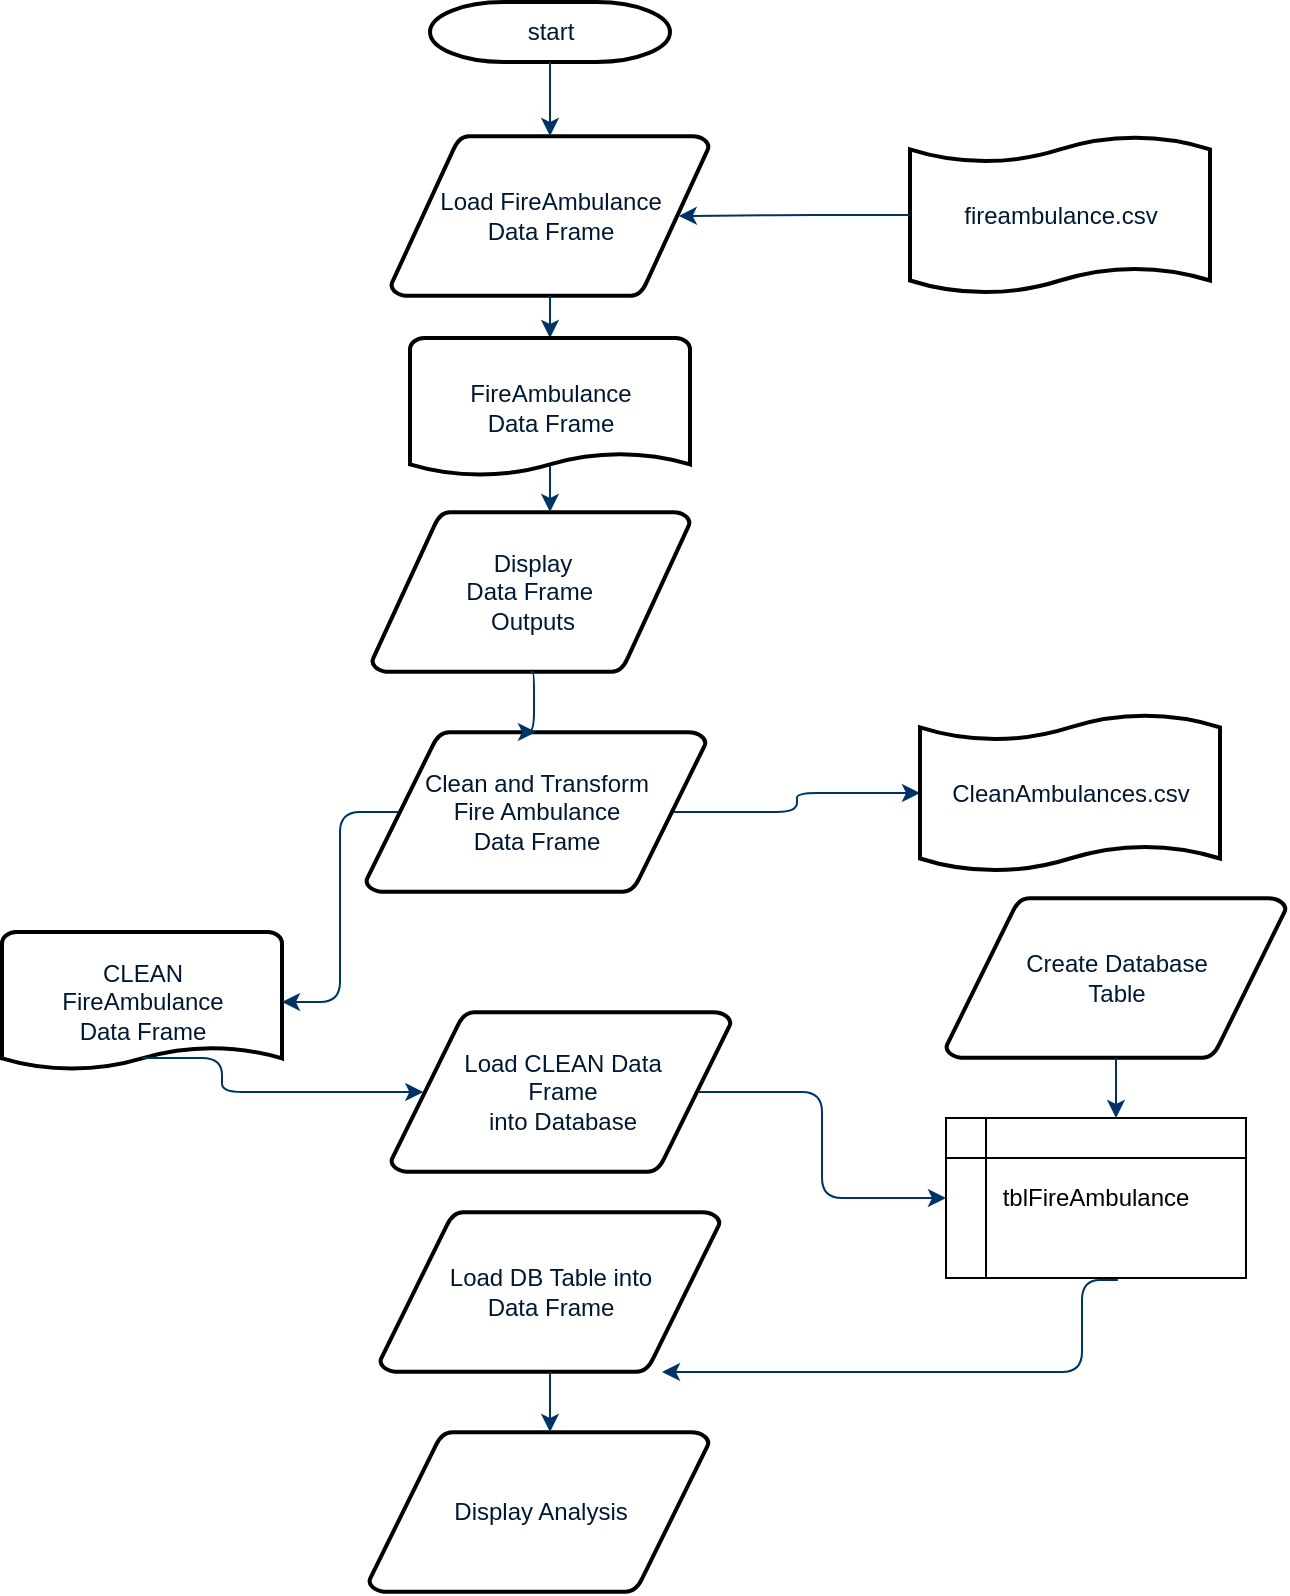 <mxfile pages="1" version="11.2.8" type="github"><diagram id="6a731a19-8d31-9384-78a2-239565b7b9f0" name="Page-1"><mxGraphModel dx="1128" dy="635" grid="1" gridSize="10" guides="1" tooltips="1" connect="1" arrows="1" fold="1" page="1" pageScale="1" pageWidth="1169" pageHeight="827" background="#ffffff" math="0" shadow="0"><root><mxCell id="0"/><mxCell id="1" parent="0"/><mxCell id="2" value="start" style="shape=mxgraph.flowchart.terminator;fillColor=#FFFFFF;strokeColor=#000000;strokeWidth=2;gradientColor=none;gradientDirection=north;fontColor=#001933;fontStyle=0;html=1;" parent="1" vertex="1"><mxGeometry x="274" y="19" width="120" height="30" as="geometry"/></mxCell><mxCell id="4" value="Display&lt;br&gt;Data Frame&amp;nbsp;&lt;br&gt;Outputs" style="shape=mxgraph.flowchart.data;fillColor=#FFFFFF;strokeColor=#000000;strokeWidth=2;gradientColor=none;gradientDirection=north;fontColor=#001933;fontStyle=0;html=1;" parent="1" vertex="1"><mxGeometry x="245" y="274" width="159" height="80" as="geometry"/></mxCell><mxCell id="5" value="Load FireAmbulance&lt;br&gt;Data Frame" style="shape=mxgraph.flowchart.data;fillColor=#FFFFFF;strokeColor=#000000;strokeWidth=2;gradientColor=none;gradientDirection=north;fontColor=#001933;fontStyle=0;html=1;" parent="1" vertex="1"><mxGeometry x="254.5" y="86" width="159" height="80" as="geometry"/></mxCell><mxCell id="7" style="fontColor=#001933;fontStyle=1;strokeColor=#003366;strokeWidth=1;html=1;entryX=0.5;entryY=0;entryDx=0;entryDy=0;entryPerimeter=0;" parent="1" source="2" target="5" edge="1"><mxGeometry relative="1" as="geometry"><mxPoint x="320" y="-26" as="targetPoint"/></mxGeometry></mxCell><mxCell id="9" style="fontColor=#001933;fontStyle=1;strokeColor=#003366;strokeWidth=1;html=1;entryX=0.5;entryY=0;entryDx=0;entryDy=0;entryPerimeter=0;" parent="1" source="5" target="15" edge="1"><mxGeometry relative="1" as="geometry"><mxPoint x="430" y="244" as="targetPoint"/></mxGeometry></mxCell><mxCell id="12" value="" style="edgeStyle=elbowEdgeStyle;elbow=horizontal;fontColor=#001933;fontStyle=1;strokeColor=#003366;strokeWidth=1;html=1;exitX=0.5;exitY=0.9;exitDx=0;exitDy=0;exitPerimeter=0;" parent="1" source="15" target="4" edge="1"><mxGeometry x="-4" y="-207" width="100" height="100" as="geometry"><mxPoint x="316" y="240" as="sourcePoint"/><mxPoint x="96" y="-207" as="targetPoint"/></mxGeometry></mxCell><mxCell id="13" value="Clean and Transform &lt;br&gt;Fire Ambulance&lt;br&gt;Data Frame" style="shape=mxgraph.flowchart.data;fillColor=#FFFFFF;strokeColor=#000000;strokeWidth=2;gradientColor=none;gradientDirection=north;fontColor=#001933;fontStyle=0;html=1;" parent="1" vertex="1"><mxGeometry x="242" y="384" width="170" height="80" as="geometry"/></mxCell><mxCell id="15" value="FireAmbulance &lt;br&gt;Data Frame" style="shape=mxgraph.flowchart.document;fillColor=#FFFFFF;strokeColor=#000000;strokeWidth=2;gradientColor=none;gradientDirection=north;fontColor=#001933;fontStyle=0;html=1;" parent="1" vertex="1"><mxGeometry x="264" y="187" width="140" height="70" as="geometry"/></mxCell><mxCell id="19" value="" style="edgeStyle=elbowEdgeStyle;elbow=horizontal;exitX=0.905;exitY=0.5;exitPerimeter=0;fontColor=#001933;fontStyle=1;strokeColor=#003366;strokeWidth=1;html=1;entryX=0;entryY=0.5;entryDx=0;entryDy=0;entryPerimeter=0;" parent="1" source="13" target="1CAp93Q4vnLcCinjrz1n-58" edge="1"><mxGeometry x="-5" y="-256" width="100" height="100" as="geometry"><mxPoint x="-5" y="-156" as="sourcePoint"/><mxPoint x="489" y="438" as="targetPoint"/></mxGeometry></mxCell><mxCell id="51" value="fireambulance.csv" style="shape=mxgraph.flowchart.paper_tape;fillColor=#FFFFFF;strokeColor=#000000;strokeWidth=2;gradientColor=none;gradientDirection=north;fontColor=#001933;fontStyle=0;html=1;" parent="1" vertex="1"><mxGeometry x="514" y="85" width="150" height="81" as="geometry"/></mxCell><mxCell id="52" value="" style="edgeStyle=elbowEdgeStyle;elbow=horizontal;exitX=0;exitY=0.5;exitPerimeter=0;entryX=0.905;entryY=0.5;entryPerimeter=0;fontColor=#001933;fontStyle=1;strokeColor=#003366;strokeWidth=1;html=1;exitDx=0;exitDy=0;" parent="1" source="51" target="5" edge="1"><mxGeometry x="14" y="-164" width="100" height="100" as="geometry"><mxPoint x="14" y="-64" as="sourcePoint"/><mxPoint x="114" y="-164" as="targetPoint"/><Array as="points"/></mxGeometry></mxCell><mxCell id="1CAp93Q4vnLcCinjrz1n-58" value="CleanAmbulances.csv" style="shape=mxgraph.flowchart.paper_tape;fillColor=#FFFFFF;strokeColor=#000000;strokeWidth=2;gradientColor=none;gradientDirection=north;fontColor=#001933;fontStyle=0;html=1;" vertex="1" parent="1"><mxGeometry x="519" y="374" width="150" height="81" as="geometry"/></mxCell><mxCell id="1CAp93Q4vnLcCinjrz1n-59" value="Create Database&lt;br&gt;Table" style="shape=mxgraph.flowchart.data;fillColor=#FFFFFF;strokeColor=#000000;strokeWidth=2;gradientColor=none;gradientDirection=north;fontColor=#001933;fontStyle=0;html=1;" vertex="1" parent="1"><mxGeometry x="532" y="467" width="170" height="80" as="geometry"/></mxCell><mxCell id="1CAp93Q4vnLcCinjrz1n-61" value="tblFireAmbulance" style="shape=internalStorage;whiteSpace=wrap;html=1;backgroundOutline=1;" vertex="1" parent="1"><mxGeometry x="532" y="577" width="150" height="80" as="geometry"/></mxCell><mxCell id="1CAp93Q4vnLcCinjrz1n-62" value="" style="edgeStyle=elbowEdgeStyle;elbow=horizontal;fontColor=#001933;fontStyle=1;strokeColor=#003366;strokeWidth=1;html=1;exitX=0.5;exitY=1;exitDx=0;exitDy=0;exitPerimeter=0;" edge="1" parent="1" source="1CAp93Q4vnLcCinjrz1n-59" target="1CAp93Q4vnLcCinjrz1n-61"><mxGeometry x="2" y="-153" width="100" height="100" as="geometry"><mxPoint x="386" y="527" as="sourcePoint"/><mxPoint x="526" y="518" as="targetPoint"/></mxGeometry></mxCell><mxCell id="1CAp93Q4vnLcCinjrz1n-63" value="" style="edgeStyle=elbowEdgeStyle;elbow=horizontal;fontColor=#001933;fontStyle=1;strokeColor=#003366;strokeWidth=1;html=1;exitX=0.573;exitY=1.013;exitDx=0;exitDy=0;exitPerimeter=0;" edge="1" parent="1" source="1CAp93Q4vnLcCinjrz1n-61"><mxGeometry x="17" y="-96" width="100" height="100" as="geometry"><mxPoint x="405" y="734" as="sourcePoint"/><mxPoint x="390" y="704" as="targetPoint"/><Array as="points"><mxPoint x="600" y="684"/></Array></mxGeometry></mxCell><mxCell id="1CAp93Q4vnLcCinjrz1n-64" value="Load DB Table into&lt;br&gt;Data Frame" style="shape=mxgraph.flowchart.data;fillColor=#FFFFFF;strokeColor=#000000;strokeWidth=2;gradientColor=none;gradientDirection=north;fontColor=#001933;fontStyle=0;html=1;" vertex="1" parent="1"><mxGeometry x="249" y="624" width="170" height="80" as="geometry"/></mxCell><mxCell id="1CAp93Q4vnLcCinjrz1n-65" value="CLEAN &lt;br&gt;FireAmbulance &lt;br&gt;Data Frame" style="shape=mxgraph.flowchart.document;fillColor=#FFFFFF;strokeColor=#000000;strokeWidth=2;gradientColor=none;gradientDirection=north;fontColor=#001933;fontStyle=0;html=1;" vertex="1" parent="1"><mxGeometry x="60" y="484" width="140" height="70" as="geometry"/></mxCell><mxCell id="1CAp93Q4vnLcCinjrz1n-66" value="Load CLEAN Data &lt;br&gt;Frame&lt;br&gt;into Database" style="shape=mxgraph.flowchart.data;fillColor=#FFFFFF;strokeColor=#000000;strokeWidth=2;gradientColor=none;gradientDirection=north;fontColor=#001933;fontStyle=0;html=1;" vertex="1" parent="1"><mxGeometry x="254.5" y="524" width="170" height="80" as="geometry"/></mxCell><mxCell id="1CAp93Q4vnLcCinjrz1n-67" value="" style="edgeStyle=elbowEdgeStyle;elbow=horizontal;fontColor=#001933;fontStyle=1;strokeColor=#003366;strokeWidth=1;html=1;exitX=0.905;exitY=0.5;exitDx=0;exitDy=0;exitPerimeter=0;" edge="1" parent="1" source="1CAp93Q4vnLcCinjrz1n-66" target="1CAp93Q4vnLcCinjrz1n-61"><mxGeometry x="12" y="-193" width="100" height="100" as="geometry"><mxPoint x="627" y="507" as="sourcePoint"/><mxPoint x="627" y="587" as="targetPoint"/></mxGeometry></mxCell><mxCell id="1CAp93Q4vnLcCinjrz1n-68" value="Display Analysis" style="shape=mxgraph.flowchart.data;fillColor=#FFFFFF;strokeColor=#000000;strokeWidth=2;gradientColor=none;gradientDirection=north;fontColor=#001933;fontStyle=0;html=1;" vertex="1" parent="1"><mxGeometry x="243.5" y="734" width="170" height="80" as="geometry"/></mxCell><mxCell id="1CAp93Q4vnLcCinjrz1n-70" value="" style="edgeStyle=elbowEdgeStyle;elbow=horizontal;fontColor=#001933;fontStyle=1;strokeColor=#003366;strokeWidth=1;html=1;exitX=0.5;exitY=1;exitDx=0;exitDy=0;exitPerimeter=0;" edge="1" parent="1" source="1CAp93Q4vnLcCinjrz1n-64" target="1CAp93Q4vnLcCinjrz1n-68"><mxGeometry x="10" y="-386" width="100" height="100" as="geometry"><mxPoint x="420" y="587.6" as="sourcePoint"/><mxPoint x="318" y="794" as="targetPoint"/></mxGeometry></mxCell><mxCell id="1CAp93Q4vnLcCinjrz1n-73" value="" style="edgeStyle=elbowEdgeStyle;elbow=horizontal;fontColor=#001933;fontStyle=1;strokeColor=#003366;strokeWidth=1;html=1;exitX=0.095;exitY=0.5;exitDx=0;exitDy=0;exitPerimeter=0;entryX=1;entryY=0.5;entryDx=0;entryDy=0;entryPerimeter=0;" edge="1" parent="1" source="13" target="1CAp93Q4vnLcCinjrz1n-65"><mxGeometry x="6" y="-153" width="100" height="100" as="geometry"><mxPoint x="343.667" y="304.667" as="sourcePoint"/><mxPoint x="120" y="528" as="targetPoint"/><Array as="points"/></mxGeometry></mxCell><mxCell id="1CAp93Q4vnLcCinjrz1n-80" value="" style="edgeStyle=elbowEdgeStyle;elbow=horizontal;fontColor=#001933;fontStyle=1;strokeColor=#003366;strokeWidth=1;html=1;exitX=0.5;exitY=0.9;exitDx=0;exitDy=0;exitPerimeter=0;entryX=0.095;entryY=0.5;entryDx=0;entryDy=0;entryPerimeter=0;" edge="1" parent="1" source="1CAp93Q4vnLcCinjrz1n-65" target="1CAp93Q4vnLcCinjrz1n-66"><mxGeometry x="20" y="-376" width="100" height="100" as="geometry"><mxPoint x="335.667" y="754.667" as="sourcePoint"/><mxPoint x="335.667" y="794" as="targetPoint"/><Array as="points"><mxPoint x="170" y="570"/></Array></mxGeometry></mxCell><mxCell id="1CAp93Q4vnLcCinjrz1n-83" value="" style="edgeStyle=elbowEdgeStyle;elbow=horizontal;fontColor=#001933;fontStyle=1;strokeColor=#003366;strokeWidth=1;html=1;exitX=0.5;exitY=1;exitDx=0;exitDy=0;exitPerimeter=0;entryX=0.5;entryY=0;entryDx=0;entryDy=0;entryPerimeter=0;" edge="1" parent="1" source="4" target="13"><mxGeometry x="6" y="-197" width="100" height="100" as="geometry"><mxPoint x="344" y="260" as="sourcePoint"/><mxPoint x="333" y="376" as="targetPoint"/></mxGeometry></mxCell></root></mxGraphModel></diagram></mxfile>